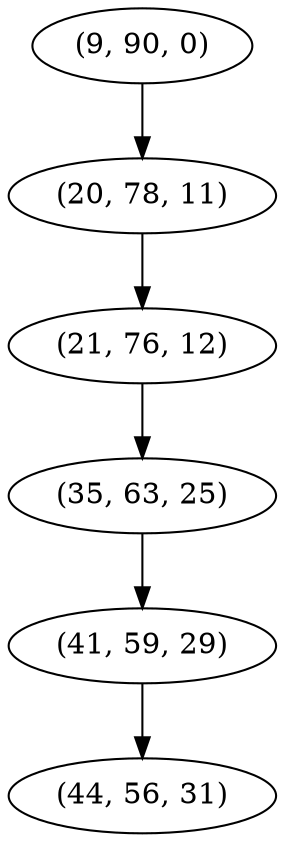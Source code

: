 digraph tree {
    "(9, 90, 0)";
    "(20, 78, 11)";
    "(21, 76, 12)";
    "(35, 63, 25)";
    "(41, 59, 29)";
    "(44, 56, 31)";
    "(9, 90, 0)" -> "(20, 78, 11)";
    "(20, 78, 11)" -> "(21, 76, 12)";
    "(21, 76, 12)" -> "(35, 63, 25)";
    "(35, 63, 25)" -> "(41, 59, 29)";
    "(41, 59, 29)" -> "(44, 56, 31)";
}
